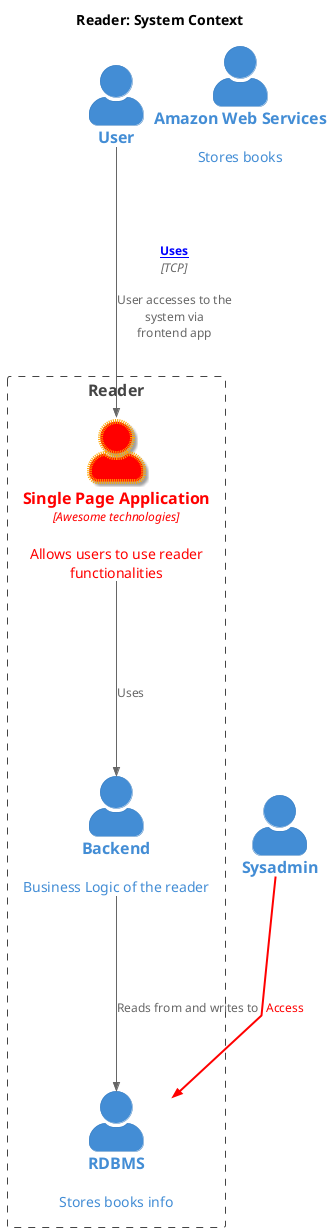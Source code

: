 @startuml
set separator none
skinparam nodesep 10
skinparam ranksep 150
skinparam linetype polyline
top to bottom direction
title Reader: System Context
!include <C4/C4>
!include <C4/C4_Context>
!include <C4/C4_Container>
AddElementTag("HighlightedElement", $bgColor="red", $fontColor="black", $borderColor="orange", $shadowing="true", $shape="RoundedBox", $sprite="", $techn="Awesome technologies", $legendText="Awesome element", $legendSprite="", $borderStyle="DOTTED", $borderThickness="5")
AddRelTag("HighlightedRelation", $textColor="red", $lineColor="red", $lineStyle="DOTTED", $sprite="", $techn="", $legendText="Awesome relation", $legendSprite="", $lineThickness="2")
Container($alias="Person_user", $label="User", $techn="", $descr="", $sprite="", $tags="", $link="", $baseShape="")
Container($alias="Person_sysadmin", $label="Sysadmin", $techn="", $descr="", $sprite="", $tags="", $link="", $baseShape="")
Boundary(SoftwareSystem_reader_ss, "Reader", $tags="HighlightedElement") {
Container($alias="Container_reader_frontend", $label="Single Page Application", $techn="", $descr="Allows users to use reader functionalities", $sprite="", $tags="HighlightedElement", $link="", $baseShape="")
    Container($alias="Container_reader_backend", $label="Backend", $techn="", $descr="Business Logic of the reader", $sprite="", $tags="", $link="", $baseShape="")
    Container($alias="Container_reader_database", $label="RDBMS", $techn="", $descr="Stores books info", $sprite="", $tags="", $link="", $baseShape="")
    }
Container($alias="SoftwareSystem_aws_ss", $label="Amazon Web Services", $techn="", $descr="Stores books", $sprite="", $tags="", $link="", $baseShape="")
Rel($from="Person_sysadmin", $to="Container_reader_database", $label="", $techn="", $descr="Access", $sprite="", $tags="HighlightedRelation", $link="")
Rel($from="Container_reader_backend", $to="Container_reader_database", $label="", $techn="", $descr="Reads from and writes to", $sprite="", $tags="", $link="")
Rel($from="Container_reader_frontend", $to="Container_reader_backend", $label="", $techn="", $descr="Uses", $sprite="", $tags="", $link="")
Rel($from="Person_user", $to="Container_reader_frontend", $label="Uses", $techn="TCP", $descr="User accesses to the system via frontend app", $sprite="", $tags="", $link="https://google.com")
hide stereotypes
@enduml
